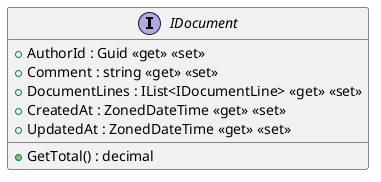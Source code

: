 @startuml
interface IDocument {
    + AuthorId : Guid <<get>> <<set>>
    + Comment : string <<get>> <<set>>
    + DocumentLines : IList<IDocumentLine> <<get>> <<set>>
    + CreatedAt : ZonedDateTime <<get>> <<set>>
    + UpdatedAt : ZonedDateTime <<get>> <<set>>
    + GetTotal() : decimal
}
@enduml
